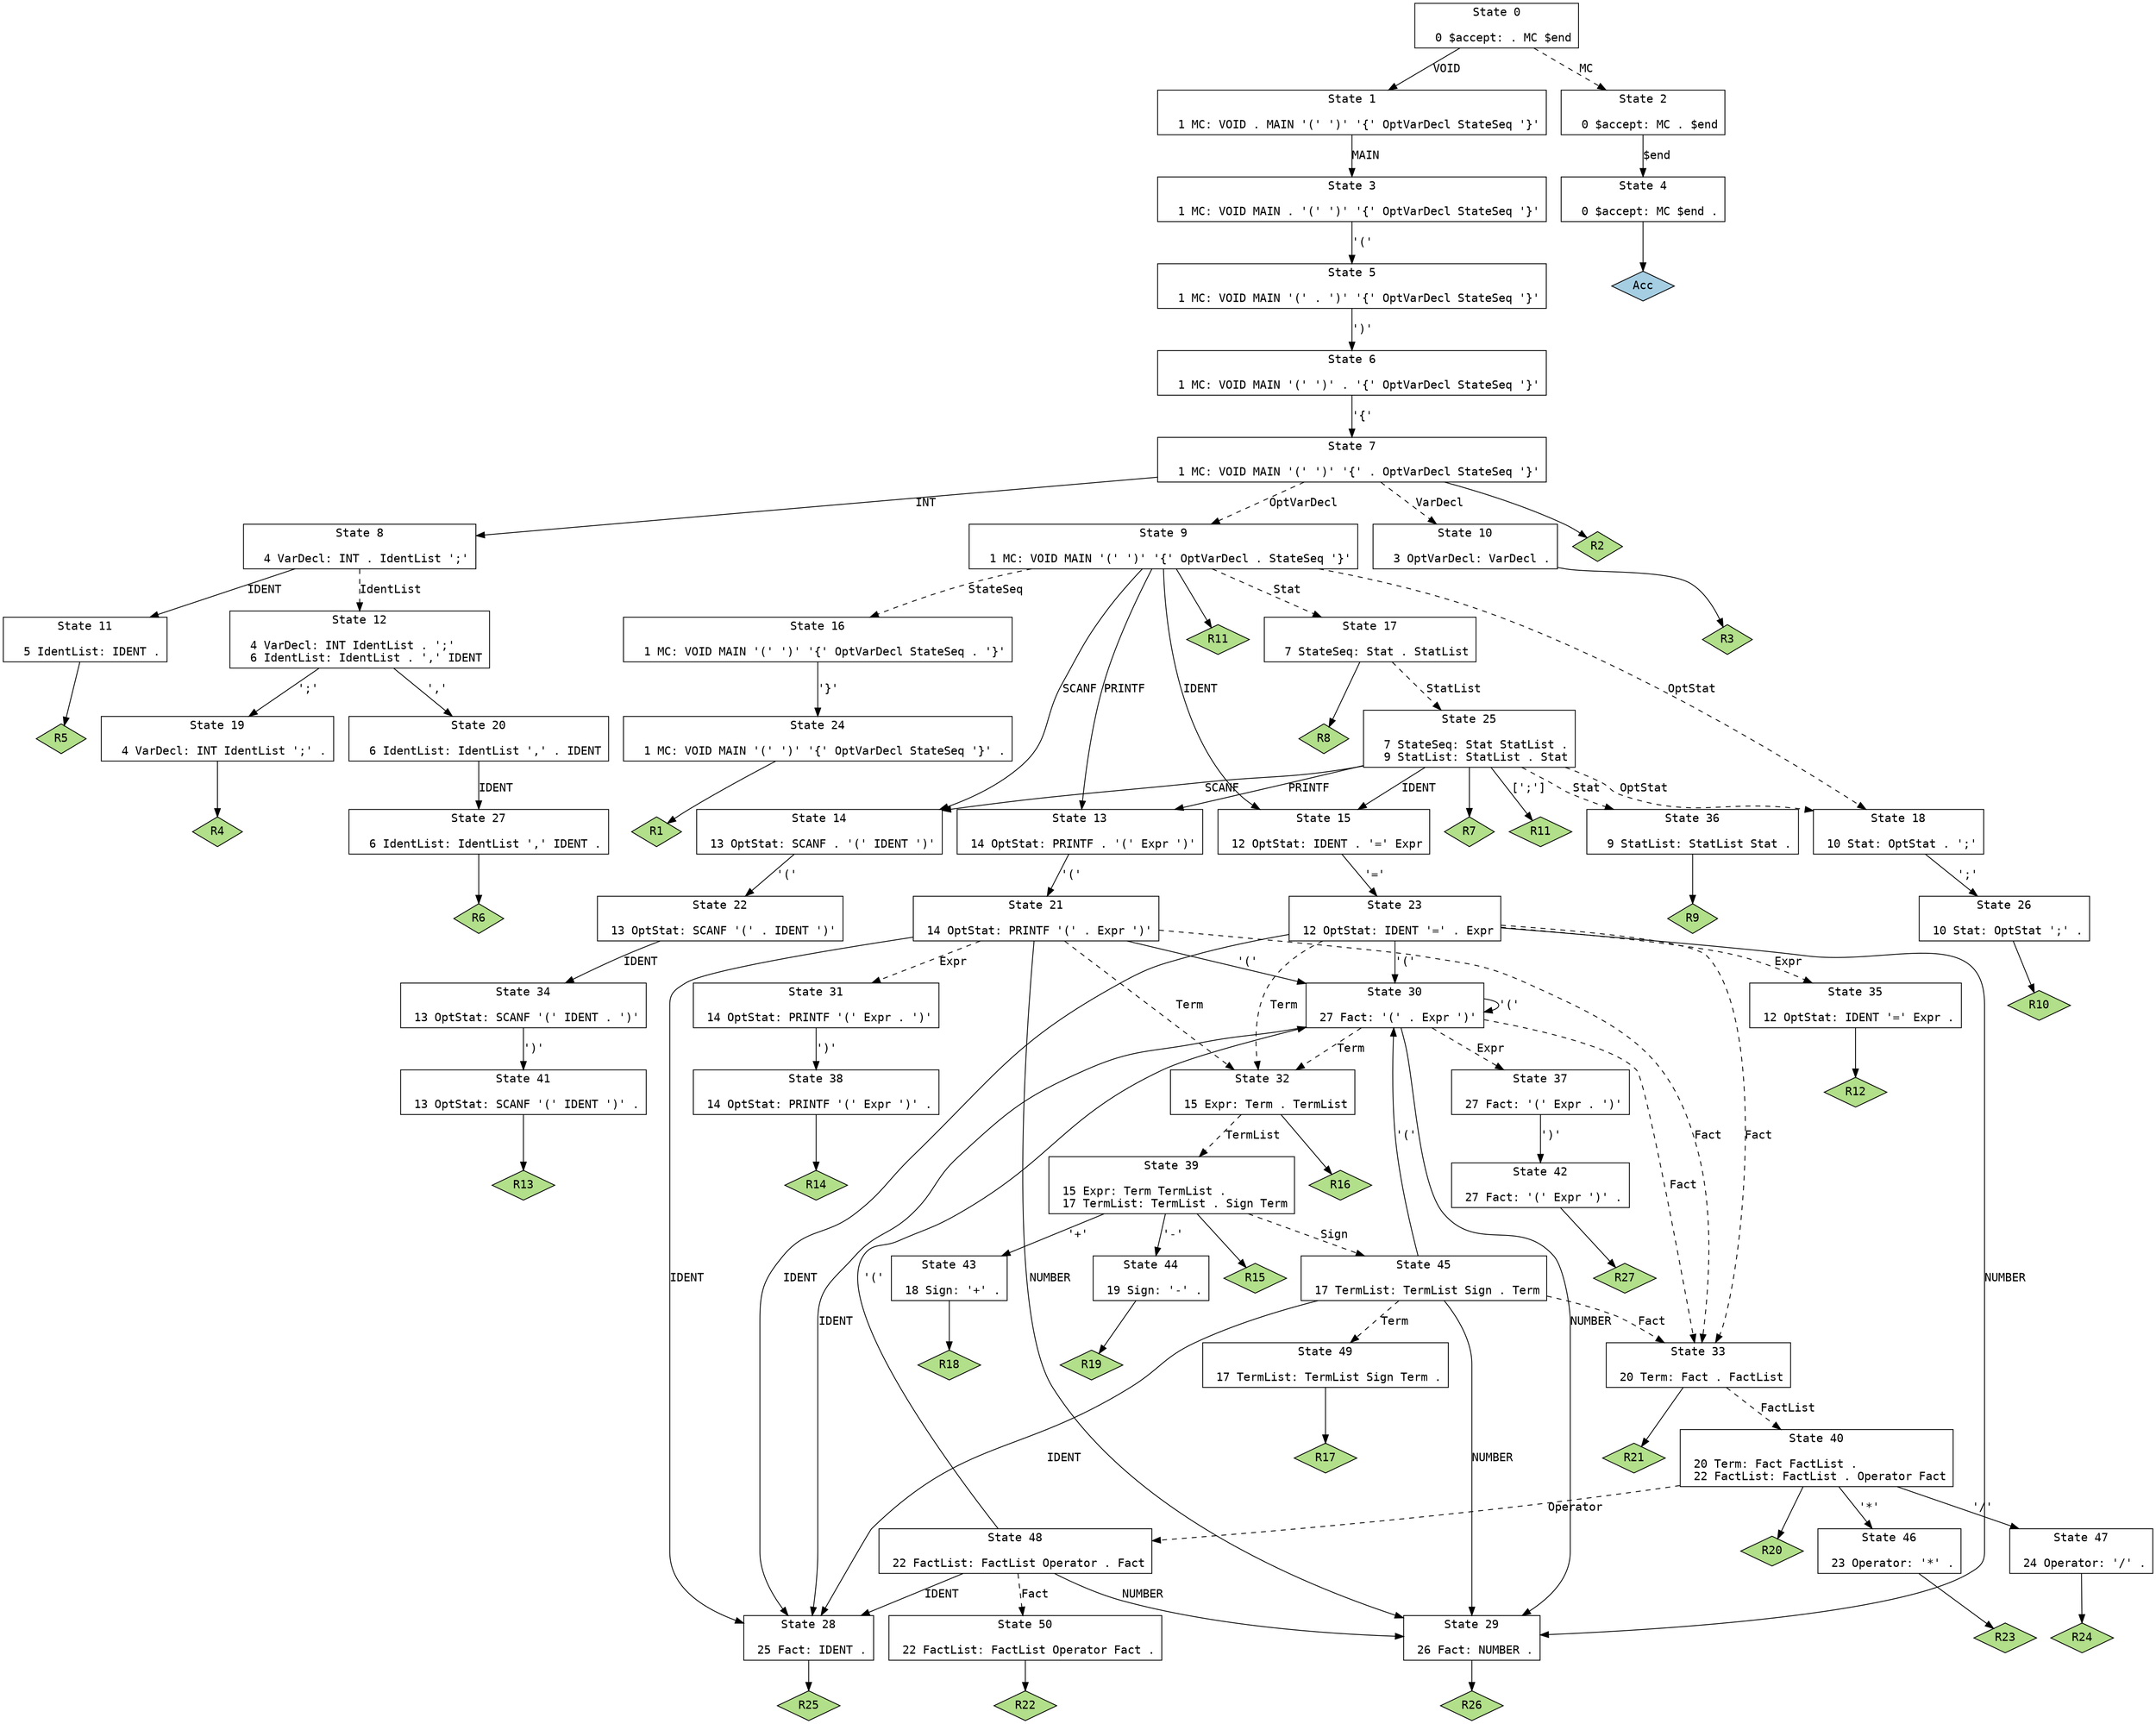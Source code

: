 // Generated by bison.
// Report bugs to <http://sourceforge.net/p/winflexbison/tickets>.
// Home page: <http://sourceforge.net/projects/winflexbison/>.

digraph "minic.y"
{
  node [fontname = courier, shape = box, colorscheme = paired6]
  edge [fontname = courier]

  0 [label="State 0\n\l  0 $accept: . MC $end\l"]
  0 -> 1 [style=solid label="VOID"]
  0 -> 2 [style=dashed label="MC"]
  1 [label="State 1\n\l  1 MC: VOID . MAIN '(' ')' '{' OptVarDecl StateSeq '}'\l"]
  1 -> 3 [style=solid label="MAIN"]
  2 [label="State 2\n\l  0 $accept: MC . $end\l"]
  2 -> 4 [style=solid label="$end"]
  3 [label="State 3\n\l  1 MC: VOID MAIN . '(' ')' '{' OptVarDecl StateSeq '}'\l"]
  3 -> 5 [style=solid label="'('"]
  4 [label="State 4\n\l  0 $accept: MC $end .\l"]
  4 -> "4R0" [style=solid]
 "4R0" [label="Acc", fillcolor=1, shape=diamond, style=filled]
  5 [label="State 5\n\l  1 MC: VOID MAIN '(' . ')' '{' OptVarDecl StateSeq '}'\l"]
  5 -> 6 [style=solid label="')'"]
  6 [label="State 6\n\l  1 MC: VOID MAIN '(' ')' . '{' OptVarDecl StateSeq '}'\l"]
  6 -> 7 [style=solid label="'{'"]
  7 [label="State 7\n\l  1 MC: VOID MAIN '(' ')' '{' . OptVarDecl StateSeq '}'\l"]
  7 -> 8 [style=solid label="INT"]
  7 -> 9 [style=dashed label="OptVarDecl"]
  7 -> 10 [style=dashed label="VarDecl"]
  7 -> "7R2" [style=solid]
 "7R2" [label="R2", fillcolor=3, shape=diamond, style=filled]
  8 [label="State 8\n\l  4 VarDecl: INT . IdentList ';'\l"]
  8 -> 11 [style=solid label="IDENT"]
  8 -> 12 [style=dashed label="IdentList"]
  9 [label="State 9\n\l  1 MC: VOID MAIN '(' ')' '{' OptVarDecl . StateSeq '}'\l"]
  9 -> 13 [style=solid label="PRINTF"]
  9 -> 14 [style=solid label="SCANF"]
  9 -> 15 [style=solid label="IDENT"]
  9 -> 16 [style=dashed label="StateSeq"]
  9 -> 17 [style=dashed label="Stat"]
  9 -> 18 [style=dashed label="OptStat"]
  9 -> "9R11" [style=solid]
 "9R11" [label="R11", fillcolor=3, shape=diamond, style=filled]
  10 [label="State 10\n\l  3 OptVarDecl: VarDecl .\l"]
  10 -> "10R3" [style=solid]
 "10R3" [label="R3", fillcolor=3, shape=diamond, style=filled]
  11 [label="State 11\n\l  5 IdentList: IDENT .\l"]
  11 -> "11R5" [style=solid]
 "11R5" [label="R5", fillcolor=3, shape=diamond, style=filled]
  12 [label="State 12\n\l  4 VarDecl: INT IdentList . ';'\l  6 IdentList: IdentList . ',' IDENT\l"]
  12 -> 19 [style=solid label="';'"]
  12 -> 20 [style=solid label="','"]
  13 [label="State 13\n\l 14 OptStat: PRINTF . '(' Expr ')'\l"]
  13 -> 21 [style=solid label="'('"]
  14 [label="State 14\n\l 13 OptStat: SCANF . '(' IDENT ')'\l"]
  14 -> 22 [style=solid label="'('"]
  15 [label="State 15\n\l 12 OptStat: IDENT . '=' Expr\l"]
  15 -> 23 [style=solid label="'='"]
  16 [label="State 16\n\l  1 MC: VOID MAIN '(' ')' '{' OptVarDecl StateSeq . '}'\l"]
  16 -> 24 [style=solid label="'}'"]
  17 [label="State 17\n\l  7 StateSeq: Stat . StatList\l"]
  17 -> 25 [style=dashed label="StatList"]
  17 -> "17R8" [style=solid]
 "17R8" [label="R8", fillcolor=3, shape=diamond, style=filled]
  18 [label="State 18\n\l 10 Stat: OptStat . ';'\l"]
  18 -> 26 [style=solid label="';'"]
  19 [label="State 19\n\l  4 VarDecl: INT IdentList ';' .\l"]
  19 -> "19R4" [style=solid]
 "19R4" [label="R4", fillcolor=3, shape=diamond, style=filled]
  20 [label="State 20\n\l  6 IdentList: IdentList ',' . IDENT\l"]
  20 -> 27 [style=solid label="IDENT"]
  21 [label="State 21\n\l 14 OptStat: PRINTF '(' . Expr ')'\l"]
  21 -> 28 [style=solid label="IDENT"]
  21 -> 29 [style=solid label="NUMBER"]
  21 -> 30 [style=solid label="'('"]
  21 -> 31 [style=dashed label="Expr"]
  21 -> 32 [style=dashed label="Term"]
  21 -> 33 [style=dashed label="Fact"]
  22 [label="State 22\n\l 13 OptStat: SCANF '(' . IDENT ')'\l"]
  22 -> 34 [style=solid label="IDENT"]
  23 [label="State 23\n\l 12 OptStat: IDENT '=' . Expr\l"]
  23 -> 28 [style=solid label="IDENT"]
  23 -> 29 [style=solid label="NUMBER"]
  23 -> 30 [style=solid label="'('"]
  23 -> 35 [style=dashed label="Expr"]
  23 -> 32 [style=dashed label="Term"]
  23 -> 33 [style=dashed label="Fact"]
  24 [label="State 24\n\l  1 MC: VOID MAIN '(' ')' '{' OptVarDecl StateSeq '}' .\l"]
  24 -> "24R1" [style=solid]
 "24R1" [label="R1", fillcolor=3, shape=diamond, style=filled]
  25 [label="State 25\n\l  7 StateSeq: Stat StatList .\l  9 StatList: StatList . Stat\l"]
  25 -> 13 [style=solid label="PRINTF"]
  25 -> 14 [style=solid label="SCANF"]
  25 -> 15 [style=solid label="IDENT"]
  25 -> 36 [style=dashed label="Stat"]
  25 -> 18 [style=dashed label="OptStat"]
  25 -> "25R7" [style=solid]
 "25R7" [label="R7", fillcolor=3, shape=diamond, style=filled]
  25 -> "25R11" [label="[';']", style=solid]
 "25R11" [label="R11", fillcolor=3, shape=diamond, style=filled]
  26 [label="State 26\n\l 10 Stat: OptStat ';' .\l"]
  26 -> "26R10" [style=solid]
 "26R10" [label="R10", fillcolor=3, shape=diamond, style=filled]
  27 [label="State 27\n\l  6 IdentList: IdentList ',' IDENT .\l"]
  27 -> "27R6" [style=solid]
 "27R6" [label="R6", fillcolor=3, shape=diamond, style=filled]
  28 [label="State 28\n\l 25 Fact: IDENT .\l"]
  28 -> "28R25" [style=solid]
 "28R25" [label="R25", fillcolor=3, shape=diamond, style=filled]
  29 [label="State 29\n\l 26 Fact: NUMBER .\l"]
  29 -> "29R26" [style=solid]
 "29R26" [label="R26", fillcolor=3, shape=diamond, style=filled]
  30 [label="State 30\n\l 27 Fact: '(' . Expr ')'\l"]
  30 -> 28 [style=solid label="IDENT"]
  30 -> 29 [style=solid label="NUMBER"]
  30 -> 30 [style=solid label="'('"]
  30 -> 37 [style=dashed label="Expr"]
  30 -> 32 [style=dashed label="Term"]
  30 -> 33 [style=dashed label="Fact"]
  31 [label="State 31\n\l 14 OptStat: PRINTF '(' Expr . ')'\l"]
  31 -> 38 [style=solid label="')'"]
  32 [label="State 32\n\l 15 Expr: Term . TermList\l"]
  32 -> 39 [style=dashed label="TermList"]
  32 -> "32R16" [style=solid]
 "32R16" [label="R16", fillcolor=3, shape=diamond, style=filled]
  33 [label="State 33\n\l 20 Term: Fact . FactList\l"]
  33 -> 40 [style=dashed label="FactList"]
  33 -> "33R21" [style=solid]
 "33R21" [label="R21", fillcolor=3, shape=diamond, style=filled]
  34 [label="State 34\n\l 13 OptStat: SCANF '(' IDENT . ')'\l"]
  34 -> 41 [style=solid label="')'"]
  35 [label="State 35\n\l 12 OptStat: IDENT '=' Expr .\l"]
  35 -> "35R12" [style=solid]
 "35R12" [label="R12", fillcolor=3, shape=diamond, style=filled]
  36 [label="State 36\n\l  9 StatList: StatList Stat .\l"]
  36 -> "36R9" [style=solid]
 "36R9" [label="R9", fillcolor=3, shape=diamond, style=filled]
  37 [label="State 37\n\l 27 Fact: '(' Expr . ')'\l"]
  37 -> 42 [style=solid label="')'"]
  38 [label="State 38\n\l 14 OptStat: PRINTF '(' Expr ')' .\l"]
  38 -> "38R14" [style=solid]
 "38R14" [label="R14", fillcolor=3, shape=diamond, style=filled]
  39 [label="State 39\n\l 15 Expr: Term TermList .\l 17 TermList: TermList . Sign Term\l"]
  39 -> 43 [style=solid label="'+'"]
  39 -> 44 [style=solid label="'-'"]
  39 -> 45 [style=dashed label="Sign"]
  39 -> "39R15" [style=solid]
 "39R15" [label="R15", fillcolor=3, shape=diamond, style=filled]
  40 [label="State 40\n\l 20 Term: Fact FactList .\l 22 FactList: FactList . Operator Fact\l"]
  40 -> 46 [style=solid label="'*'"]
  40 -> 47 [style=solid label="'/'"]
  40 -> 48 [style=dashed label="Operator"]
  40 -> "40R20" [style=solid]
 "40R20" [label="R20", fillcolor=3, shape=diamond, style=filled]
  41 [label="State 41\n\l 13 OptStat: SCANF '(' IDENT ')' .\l"]
  41 -> "41R13" [style=solid]
 "41R13" [label="R13", fillcolor=3, shape=diamond, style=filled]
  42 [label="State 42\n\l 27 Fact: '(' Expr ')' .\l"]
  42 -> "42R27" [style=solid]
 "42R27" [label="R27", fillcolor=3, shape=diamond, style=filled]
  43 [label="State 43\n\l 18 Sign: '+' .\l"]
  43 -> "43R18" [style=solid]
 "43R18" [label="R18", fillcolor=3, shape=diamond, style=filled]
  44 [label="State 44\n\l 19 Sign: '-' .\l"]
  44 -> "44R19" [style=solid]
 "44R19" [label="R19", fillcolor=3, shape=diamond, style=filled]
  45 [label="State 45\n\l 17 TermList: TermList Sign . Term\l"]
  45 -> 28 [style=solid label="IDENT"]
  45 -> 29 [style=solid label="NUMBER"]
  45 -> 30 [style=solid label="'('"]
  45 -> 49 [style=dashed label="Term"]
  45 -> 33 [style=dashed label="Fact"]
  46 [label="State 46\n\l 23 Operator: '*' .\l"]
  46 -> "46R23" [style=solid]
 "46R23" [label="R23", fillcolor=3, shape=diamond, style=filled]
  47 [label="State 47\n\l 24 Operator: '/' .\l"]
  47 -> "47R24" [style=solid]
 "47R24" [label="R24", fillcolor=3, shape=diamond, style=filled]
  48 [label="State 48\n\l 22 FactList: FactList Operator . Fact\l"]
  48 -> 28 [style=solid label="IDENT"]
  48 -> 29 [style=solid label="NUMBER"]
  48 -> 30 [style=solid label="'('"]
  48 -> 50 [style=dashed label="Fact"]
  49 [label="State 49\n\l 17 TermList: TermList Sign Term .\l"]
  49 -> "49R17" [style=solid]
 "49R17" [label="R17", fillcolor=3, shape=diamond, style=filled]
  50 [label="State 50\n\l 22 FactList: FactList Operator Fact .\l"]
  50 -> "50R22" [style=solid]
 "50R22" [label="R22", fillcolor=3, shape=diamond, style=filled]
}
